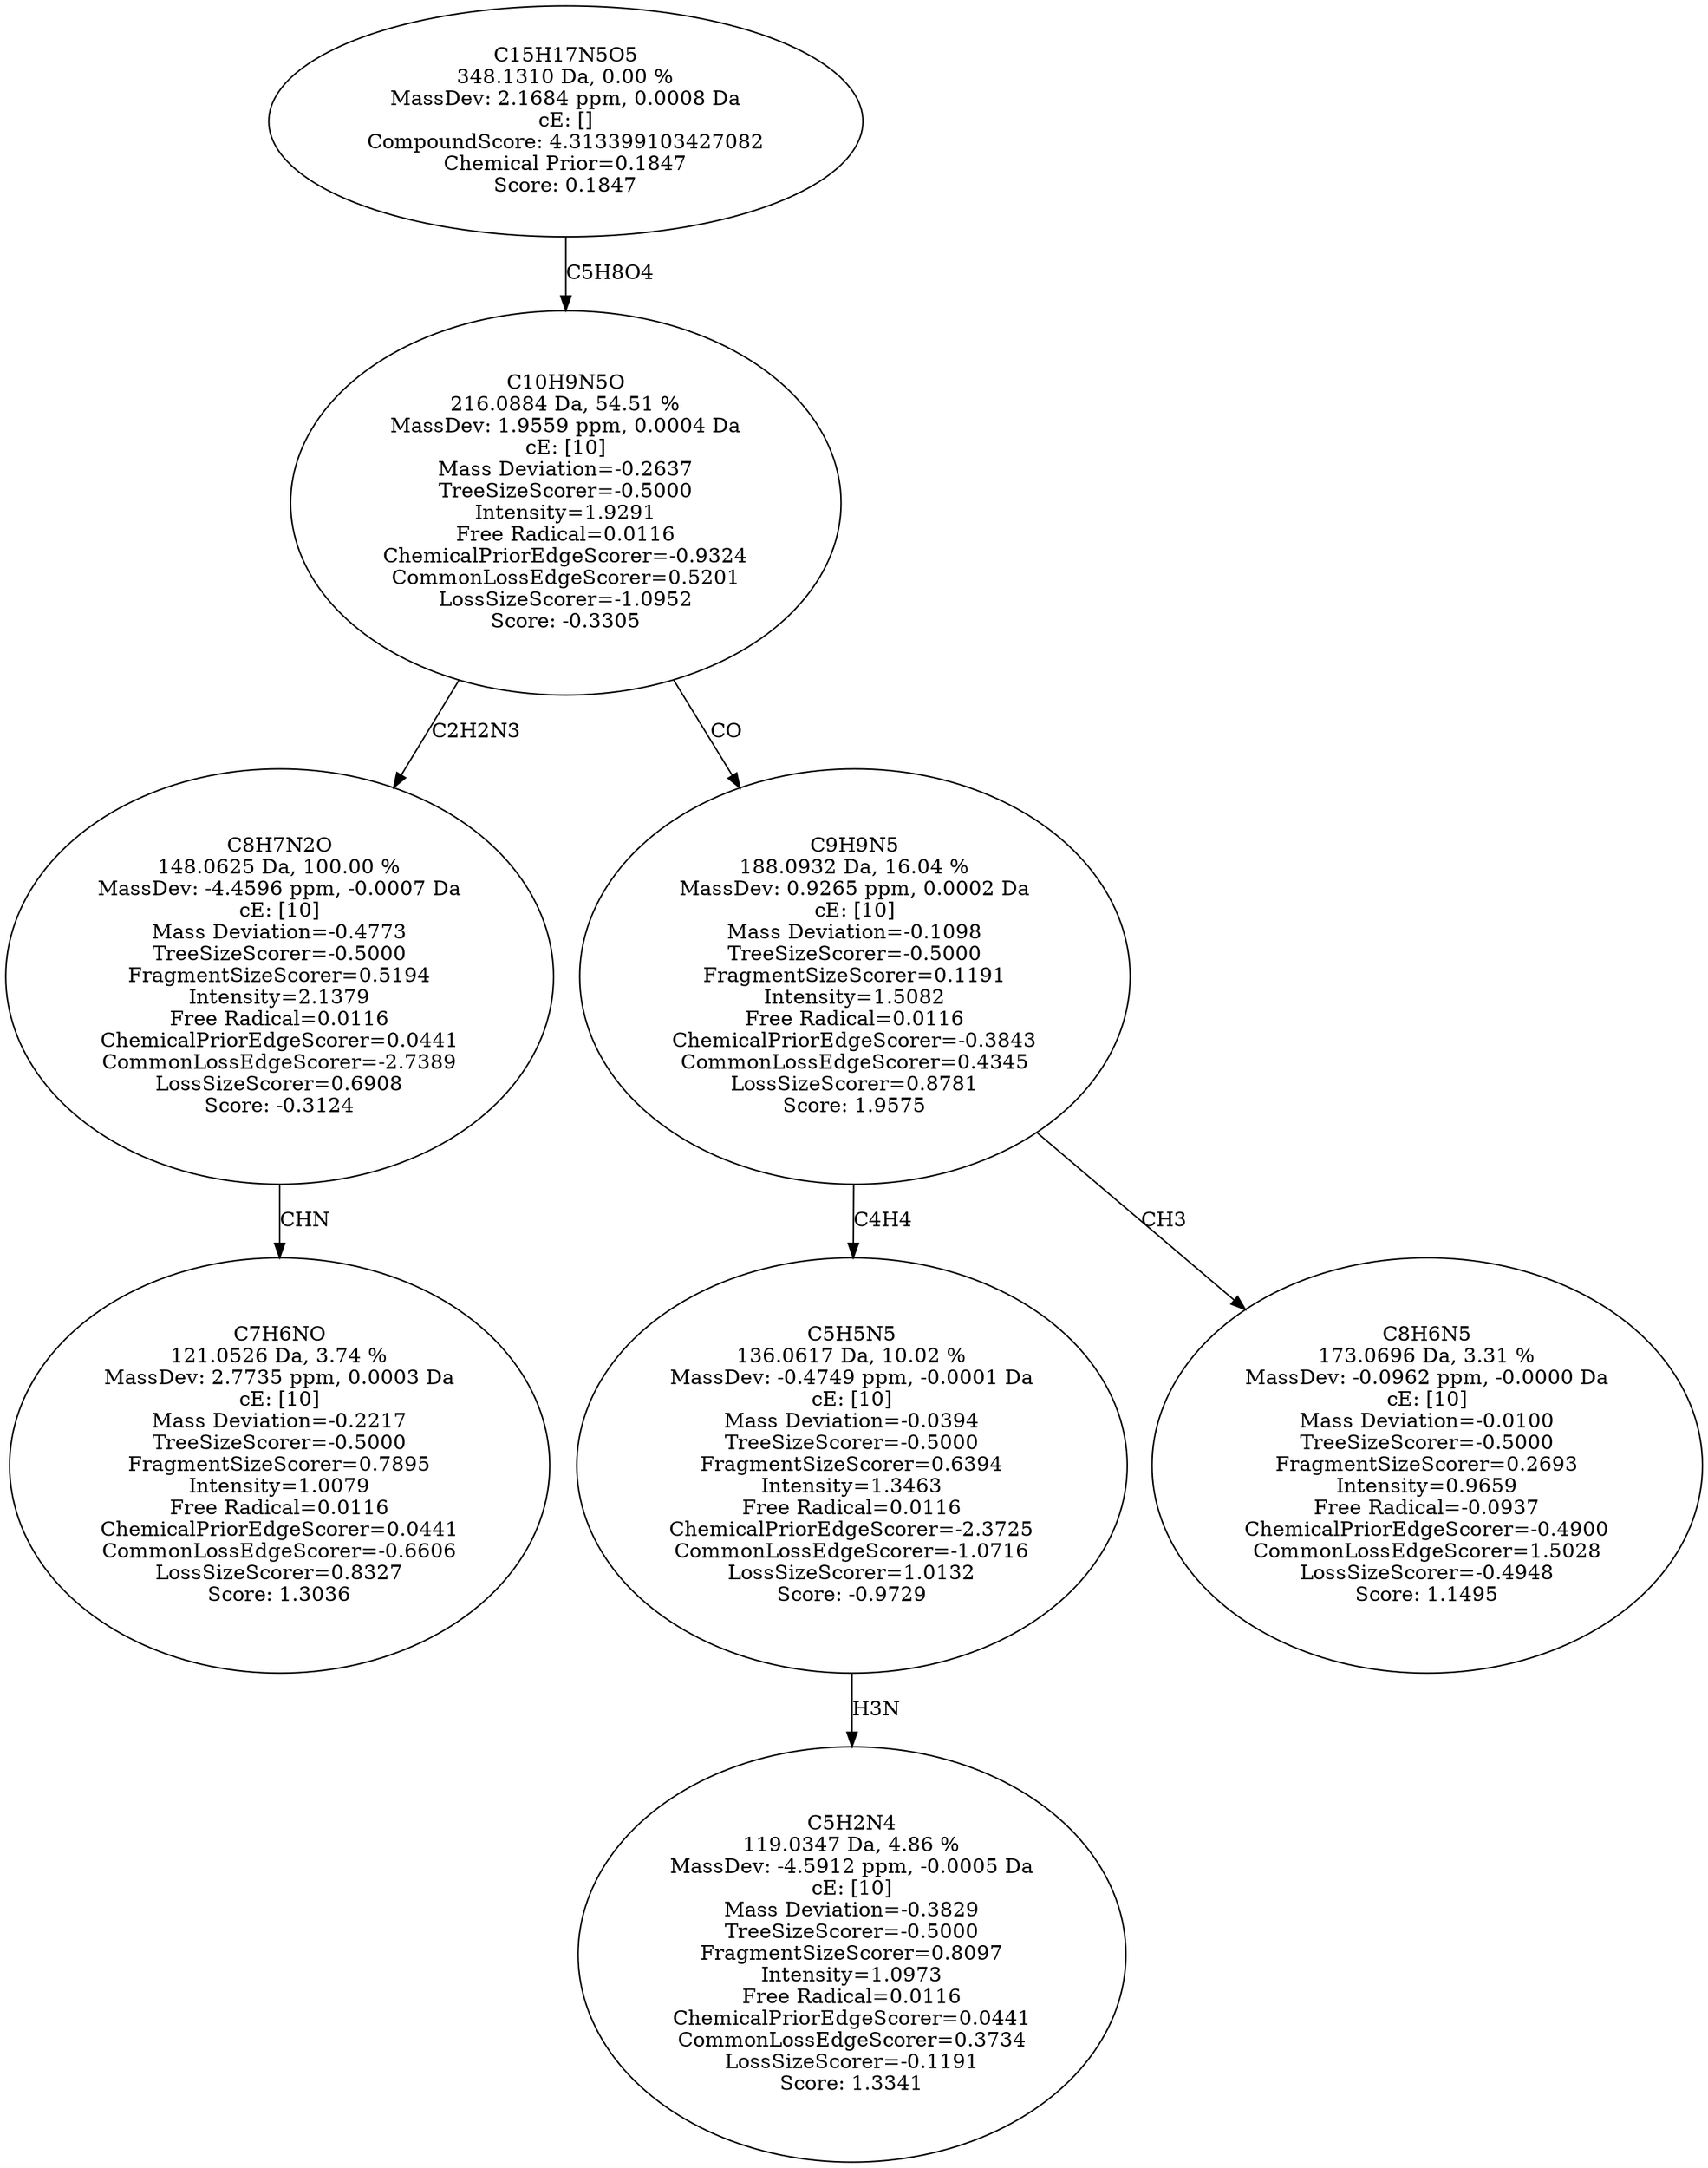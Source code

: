 strict digraph {
v1 [label="C7H6NO\n121.0526 Da, 3.74 %\nMassDev: 2.7735 ppm, 0.0003 Da\ncE: [10]\nMass Deviation=-0.2217\nTreeSizeScorer=-0.5000\nFragmentSizeScorer=0.7895\nIntensity=1.0079\nFree Radical=0.0116\nChemicalPriorEdgeScorer=0.0441\nCommonLossEdgeScorer=-0.6606\nLossSizeScorer=0.8327\nScore: 1.3036"];
v2 [label="C8H7N2O\n148.0625 Da, 100.00 %\nMassDev: -4.4596 ppm, -0.0007 Da\ncE: [10]\nMass Deviation=-0.4773\nTreeSizeScorer=-0.5000\nFragmentSizeScorer=0.5194\nIntensity=2.1379\nFree Radical=0.0116\nChemicalPriorEdgeScorer=0.0441\nCommonLossEdgeScorer=-2.7389\nLossSizeScorer=0.6908\nScore: -0.3124"];
v3 [label="C5H2N4\n119.0347 Da, 4.86 %\nMassDev: -4.5912 ppm, -0.0005 Da\ncE: [10]\nMass Deviation=-0.3829\nTreeSizeScorer=-0.5000\nFragmentSizeScorer=0.8097\nIntensity=1.0973\nFree Radical=0.0116\nChemicalPriorEdgeScorer=0.0441\nCommonLossEdgeScorer=0.3734\nLossSizeScorer=-0.1191\nScore: 1.3341"];
v4 [label="C5H5N5\n136.0617 Da, 10.02 %\nMassDev: -0.4749 ppm, -0.0001 Da\ncE: [10]\nMass Deviation=-0.0394\nTreeSizeScorer=-0.5000\nFragmentSizeScorer=0.6394\nIntensity=1.3463\nFree Radical=0.0116\nChemicalPriorEdgeScorer=-2.3725\nCommonLossEdgeScorer=-1.0716\nLossSizeScorer=1.0132\nScore: -0.9729"];
v5 [label="C8H6N5\n173.0696 Da, 3.31 %\nMassDev: -0.0962 ppm, -0.0000 Da\ncE: [10]\nMass Deviation=-0.0100\nTreeSizeScorer=-0.5000\nFragmentSizeScorer=0.2693\nIntensity=0.9659\nFree Radical=-0.0937\nChemicalPriorEdgeScorer=-0.4900\nCommonLossEdgeScorer=1.5028\nLossSizeScorer=-0.4948\nScore: 1.1495"];
v6 [label="C9H9N5\n188.0932 Da, 16.04 %\nMassDev: 0.9265 ppm, 0.0002 Da\ncE: [10]\nMass Deviation=-0.1098\nTreeSizeScorer=-0.5000\nFragmentSizeScorer=0.1191\nIntensity=1.5082\nFree Radical=0.0116\nChemicalPriorEdgeScorer=-0.3843\nCommonLossEdgeScorer=0.4345\nLossSizeScorer=0.8781\nScore: 1.9575"];
v7 [label="C10H9N5O\n216.0884 Da, 54.51 %\nMassDev: 1.9559 ppm, 0.0004 Da\ncE: [10]\nMass Deviation=-0.2637\nTreeSizeScorer=-0.5000\nIntensity=1.9291\nFree Radical=0.0116\nChemicalPriorEdgeScorer=-0.9324\nCommonLossEdgeScorer=0.5201\nLossSizeScorer=-1.0952\nScore: -0.3305"];
v8 [label="C15H17N5O5\n348.1310 Da, 0.00 %\nMassDev: 2.1684 ppm, 0.0008 Da\ncE: []\nCompoundScore: 4.313399103427082\nChemical Prior=0.1847\nScore: 0.1847"];
v2 -> v1 [label="CHN"];
v7 -> v2 [label="C2H2N3"];
v4 -> v3 [label="H3N"];
v6 -> v4 [label="C4H4"];
v6 -> v5 [label="CH3"];
v7 -> v6 [label="CO"];
v8 -> v7 [label="C5H8O4"];
}